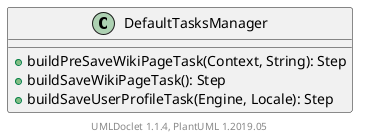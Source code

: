 @startuml

    class DefaultTasksManager [[DefaultTasksManager.html]] {
        +buildPreSaveWikiPageTask(Context, String): Step
        +buildSaveWikiPageTask(): Step
        +buildSaveUserProfileTask(Engine, Locale): Step
    }


    center footer UMLDoclet 1.1.4, PlantUML 1.2019.05
@enduml
